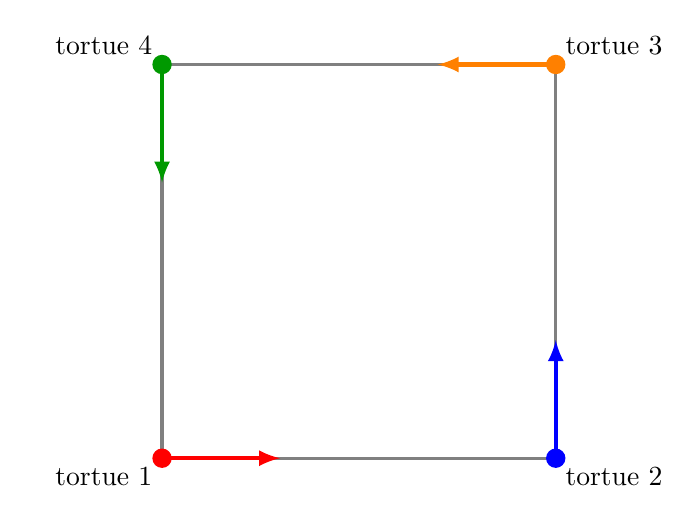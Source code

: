 \tikzstyle{line} = [draw,gray,very thick]
\tikzstyle{arrow} = [->,>=latex,ultra thick]
\begin{tikzpicture}[scale=0.5]

\draw[line] (-5,-5) rectangle ++(10,10);
\draw[arrow,red] (-5,-5) -- ++(3,0);
\draw[arrow,green!60!black] (-5,5) -- ++(0,-3);
\draw[arrow,orange] (5,5) -- ++(-3,0);
\draw[arrow,blue] (5,-5) -- ++(0,3);

\fill[red] (-5,-5)  circle (7pt) node[below left, black] {tortue 1};
\fill[green!60!black] (-5,5)  circle (7pt) node[above left, black] {tortue 4};
\fill[orange] (5,5)  circle (7pt) node[above right, black] {tortue 3};
\fill[blue] (5,-5)  circle (7pt) node[below right, black] {tortue 2};

\end{tikzpicture}
